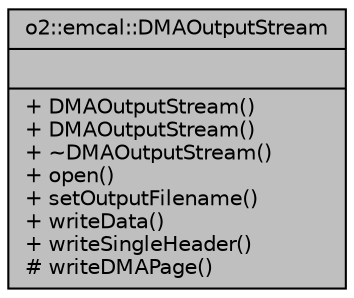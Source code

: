 digraph "o2::emcal::DMAOutputStream"
{
 // INTERACTIVE_SVG=YES
  bgcolor="transparent";
  edge [fontname="Helvetica",fontsize="10",labelfontname="Helvetica",labelfontsize="10"];
  node [fontname="Helvetica",fontsize="10",shape=record];
  Node1 [label="{o2::emcal::DMAOutputStream\n||+ DMAOutputStream()\l+ DMAOutputStream()\l+ ~DMAOutputStream()\l+ open()\l+ setOutputFilename()\l+ writeData()\l+ writeSingleHeader()\l# writeDMAPage()\l}",height=0.2,width=0.4,color="black", fillcolor="grey75", style="filled", fontcolor="black"];
}
